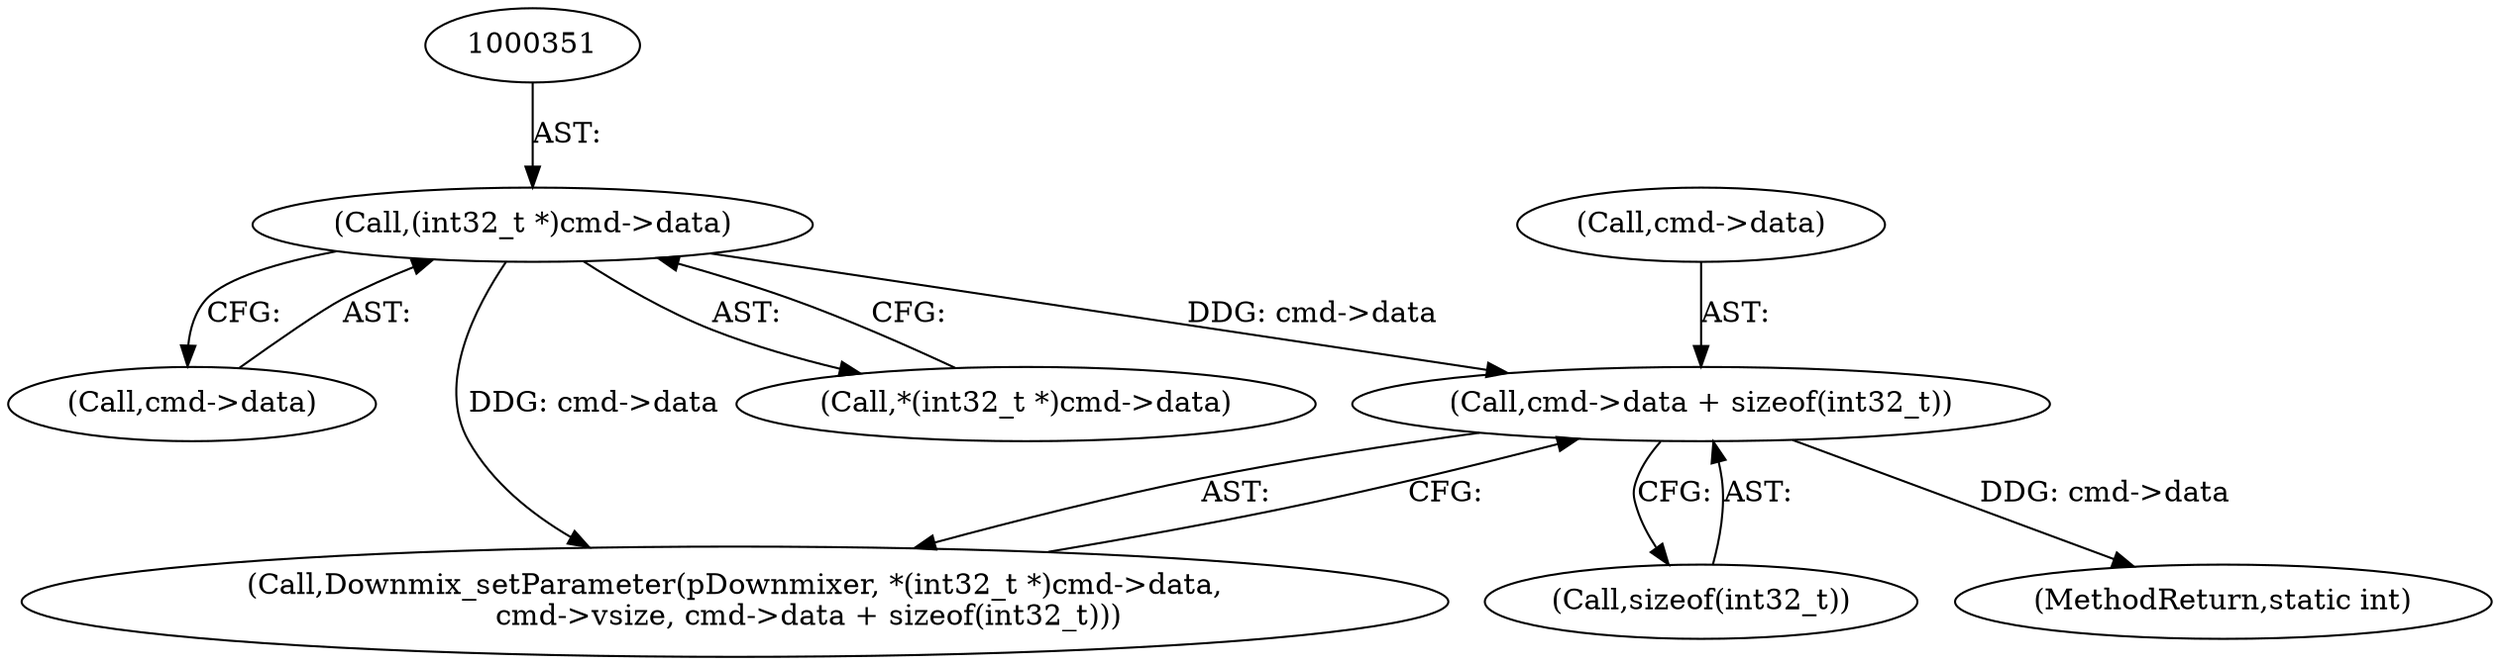 digraph "0_Android_aeea52da00d210587fb3ed895de3d5f2e0264c88_0@API" {
"1000358" [label="(Call,cmd->data + sizeof(int32_t))"];
"1000350" [label="(Call,(int32_t *)cmd->data)"];
"1000548" [label="(MethodReturn,static int)"];
"1000350" [label="(Call,(int32_t *)cmd->data)"];
"1000352" [label="(Call,cmd->data)"];
"1000359" [label="(Call,cmd->data)"];
"1000347" [label="(Call,Downmix_setParameter(pDownmixer, *(int32_t *)cmd->data,\n                cmd->vsize, cmd->data + sizeof(int32_t)))"];
"1000358" [label="(Call,cmd->data + sizeof(int32_t))"];
"1000349" [label="(Call,*(int32_t *)cmd->data)"];
"1000362" [label="(Call,sizeof(int32_t))"];
"1000358" -> "1000347"  [label="AST: "];
"1000358" -> "1000362"  [label="CFG: "];
"1000359" -> "1000358"  [label="AST: "];
"1000362" -> "1000358"  [label="AST: "];
"1000347" -> "1000358"  [label="CFG: "];
"1000358" -> "1000548"  [label="DDG: cmd->data"];
"1000350" -> "1000358"  [label="DDG: cmd->data"];
"1000350" -> "1000349"  [label="AST: "];
"1000350" -> "1000352"  [label="CFG: "];
"1000351" -> "1000350"  [label="AST: "];
"1000352" -> "1000350"  [label="AST: "];
"1000349" -> "1000350"  [label="CFG: "];
"1000350" -> "1000347"  [label="DDG: cmd->data"];
}
